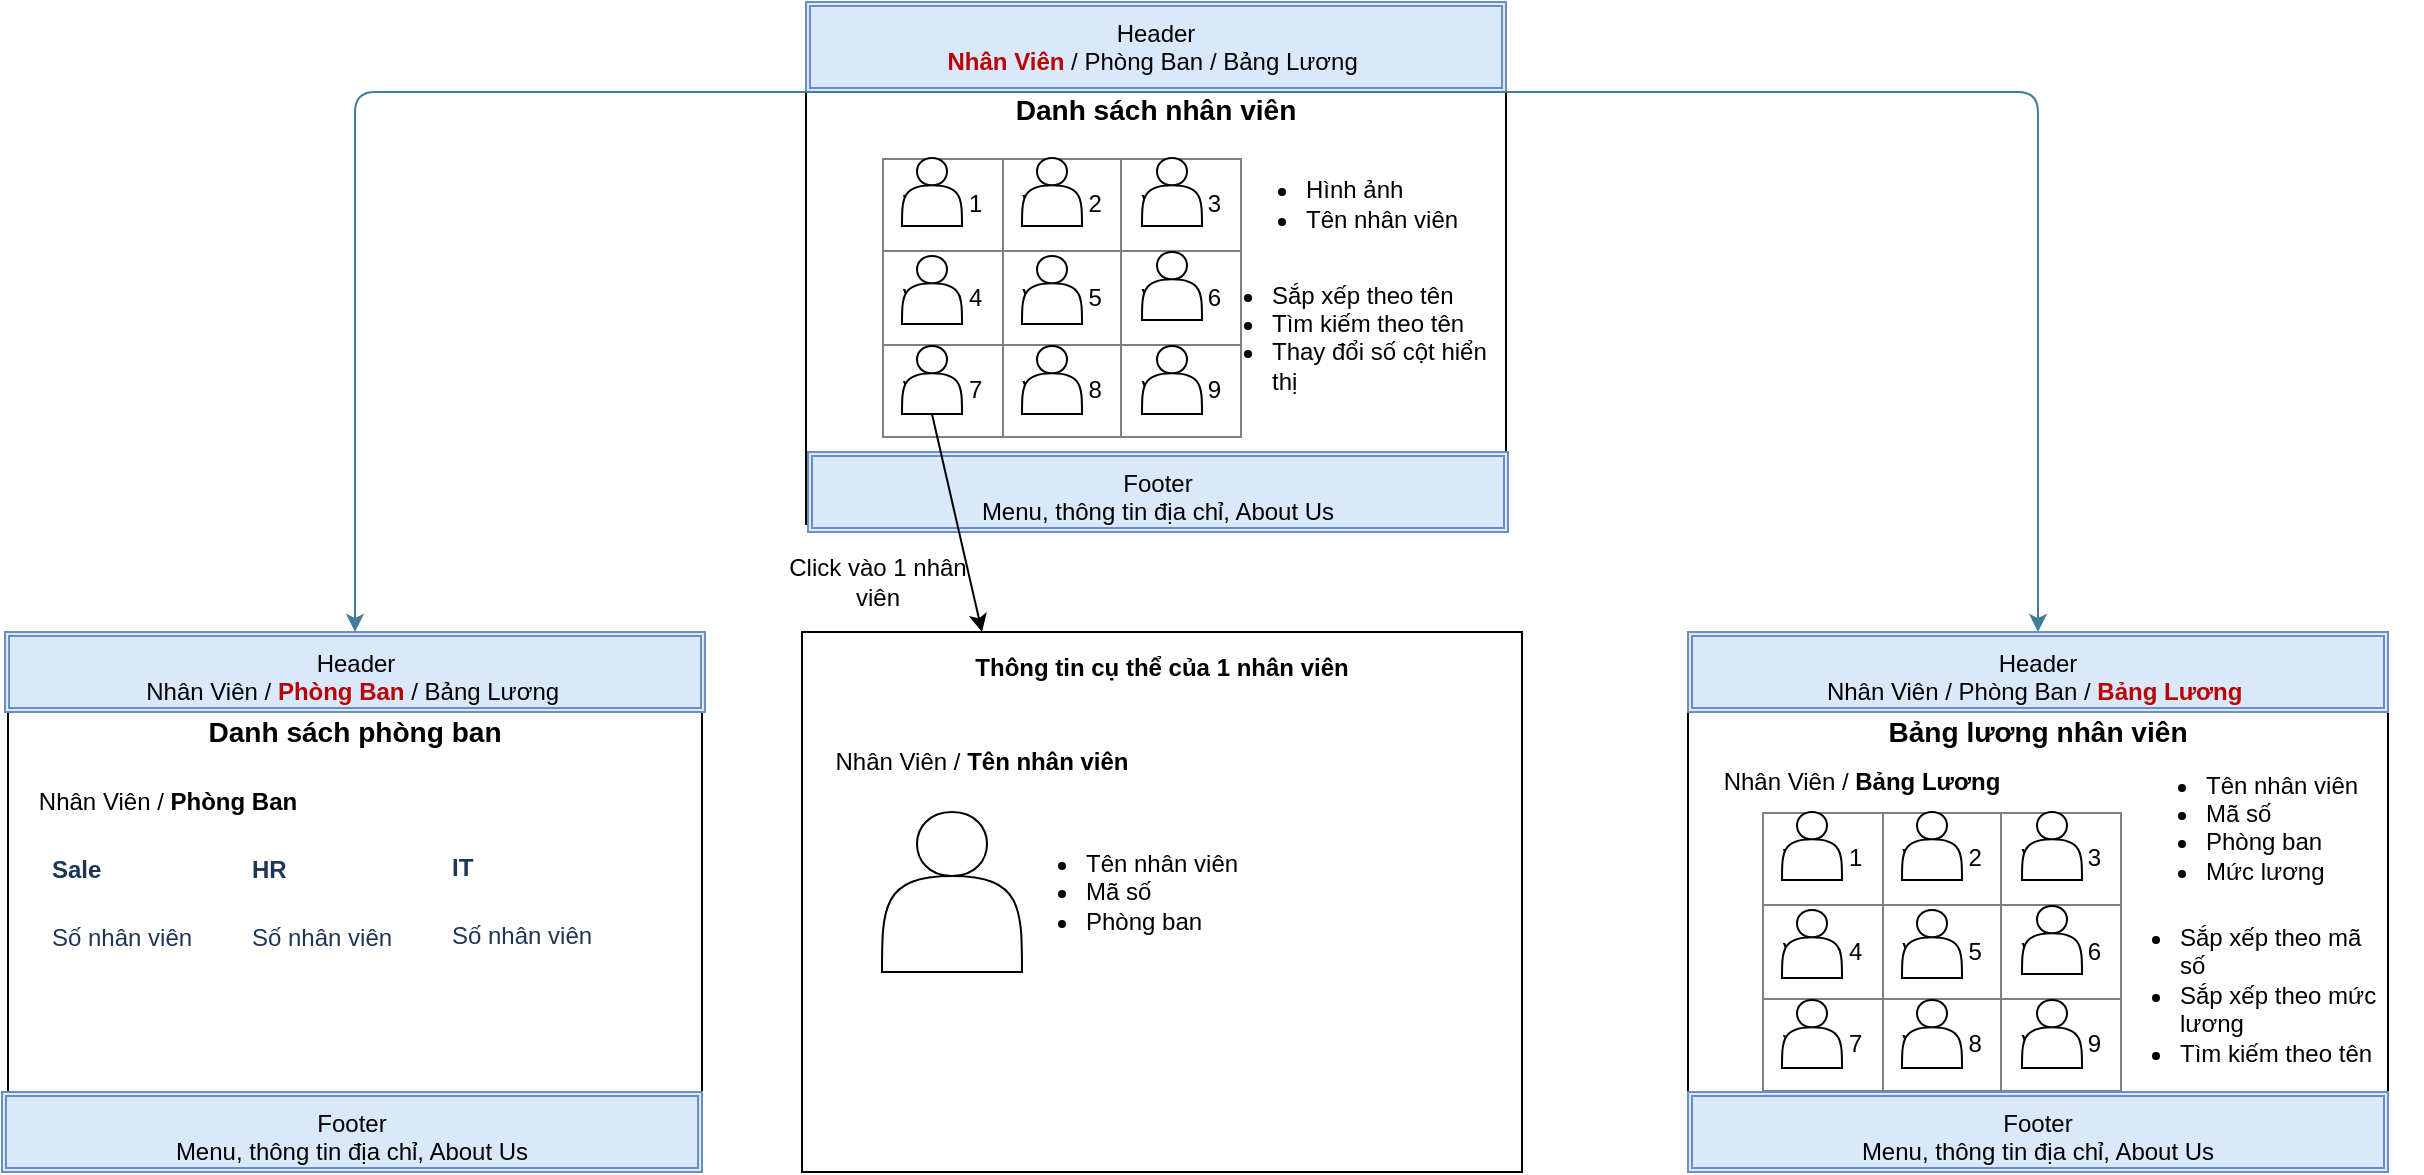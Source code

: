 <mxfile version="16.5.6" type="github">
  <diagram id="pb4SdE6-r2ZsqCLpavfr" name="Page-1">
    <mxGraphModel dx="1865" dy="547" grid="1" gridSize="10" guides="1" tooltips="1" connect="1" arrows="1" fold="1" page="1" pageScale="1" pageWidth="827" pageHeight="1169" math="0" shadow="0">
      <root>
        <mxCell id="0" />
        <mxCell id="1" parent="0" />
        <mxCell id="zKxOlCtOejwHsQ1bgcev-1" value="&lt;h3&gt;Danh sách nhân viên&lt;/h3&gt;" style="whiteSpace=wrap;html=1;align=center;spacingTop=24;horizontal=1;verticalAlign=top;labelPosition=center;verticalLabelPosition=middle;" parent="1" vertex="1">
          <mxGeometry x="2" y="16" width="350" height="260" as="geometry" />
        </mxCell>
        <mxCell id="KNncjrBmfiQTa96TtwuM-1" value="&lt;h3&gt;Danh sách phòng ban&lt;/h3&gt;" style="whiteSpace=wrap;html=1;verticalAlign=top;spacingTop=21;" parent="1" vertex="1">
          <mxGeometry x="-397" y="330" width="347" height="270" as="geometry" />
        </mxCell>
        <mxCell id="KNncjrBmfiQTa96TtwuM-2" value="&lt;h3&gt;Bảng lương nhân viên&lt;/h3&gt;" style="whiteSpace=wrap;html=1;verticalAlign=top;spacingTop=21;" parent="1" vertex="1">
          <mxGeometry x="443" y="330" width="350" height="270" as="geometry" />
        </mxCell>
        <mxCell id="KNncjrBmfiQTa96TtwuM-4" value="&lt;h4&gt;Thông tin cụ thể của 1 nhân viên&lt;/h4&gt;" style="whiteSpace=wrap;html=1;verticalAlign=top;spacingTop=-12;" parent="1" vertex="1">
          <mxGeometry y="330" width="360" height="270" as="geometry" />
        </mxCell>
        <mxCell id="KNncjrBmfiQTa96TtwuM-6" value="&lt;ul&gt;&lt;li&gt;Hình ảnh&lt;/li&gt;&lt;li&gt;Tên nhân viên&lt;/li&gt;&lt;/ul&gt;" style="text;strokeColor=none;fillColor=none;html=1;whiteSpace=wrap;verticalAlign=middle;overflow=hidden;" parent="1" vertex="1">
          <mxGeometry x="210" y="76" width="150" height="80" as="geometry" />
        </mxCell>
        <mxCell id="KNncjrBmfiQTa96TtwuM-7" value="Footer&lt;br&gt;Menu, thông tin địa chỉ, About Us" style="shape=ext;double=1;rounded=0;whiteSpace=wrap;html=1;verticalAlign=top;labelBackgroundColor=none;fillColor=#dae8fc;strokeColor=#6c8ebf;" parent="1" vertex="1">
          <mxGeometry x="3" y="240" width="350" height="40" as="geometry" />
        </mxCell>
        <mxCell id="KNncjrBmfiQTa96TtwuM-9" value="Click vào 1 nhân viên" style="text;html=1;strokeColor=none;fillColor=none;align=center;verticalAlign=middle;whiteSpace=wrap;rounded=0;labelBackgroundColor=none;" parent="1" vertex="1">
          <mxGeometry x="-10" y="290" width="96" height="30" as="geometry" />
        </mxCell>
        <mxCell id="KNncjrBmfiQTa96TtwuM-10" value="Header&lt;br&gt;&lt;b&gt;&lt;font color=&quot;rgba(0, 0, 0, 0)&quot;&gt;Nhân Viên&lt;/font&gt;&lt;/b&gt; / Phòng Ban / Bảng Lương&amp;nbsp;" style="shape=ext;double=1;rounded=0;whiteSpace=wrap;html=1;verticalAlign=top;labelBackgroundColor=none;fillColor=#dae8fc;strokeColor=#6c8ebf;" parent="1" vertex="1">
          <mxGeometry x="2" y="15" width="350" height="45" as="geometry" />
        </mxCell>
        <mxCell id="KNncjrBmfiQTa96TtwuM-11" value="" style="shape=actor;whiteSpace=wrap;html=1;labelBackgroundColor=none;" parent="1" vertex="1">
          <mxGeometry x="40" y="420" width="70" height="80" as="geometry" />
        </mxCell>
        <mxCell id="KNncjrBmfiQTa96TtwuM-22" value="&lt;ul&gt;&lt;li&gt;Tên nhân viên&lt;/li&gt;&lt;li&gt;Mã số&lt;/li&gt;&lt;li&gt;Phòng ban&lt;/li&gt;&lt;/ul&gt;" style="text;strokeColor=none;fillColor=none;html=1;whiteSpace=wrap;verticalAlign=middle;overflow=hidden;" parent="1" vertex="1">
          <mxGeometry x="100" y="420" width="150" height="80" as="geometry" />
        </mxCell>
        <mxCell id="KNncjrBmfiQTa96TtwuM-27" value="" style="group" parent="1" vertex="1" connectable="0">
          <mxGeometry x="40" y="93" width="180" height="140" as="geometry" />
        </mxCell>
        <mxCell id="KNncjrBmfiQTa96TtwuM-8" value="&lt;table border=&quot;1&quot; width=&quot;100%&quot; height=&quot;100%&quot; style=&quot;width:100%;height:100%;border-collapse:collapse;&quot;&gt;&lt;tr&gt;&lt;td align=&quot;center&quot;&gt;Value 1&lt;/td&gt;&lt;td align=&quot;center&quot;&gt;Value 2&lt;/td&gt;&lt;td align=&quot;center&quot;&gt;Value 3&lt;/td&gt;&lt;/tr&gt;&lt;tr&gt;&lt;td align=&quot;center&quot;&gt;Value 4&lt;/td&gt;&lt;td align=&quot;center&quot;&gt;Value 5&lt;/td&gt;&lt;td align=&quot;center&quot;&gt;Value 6&lt;/td&gt;&lt;/tr&gt;&lt;tr&gt;&lt;td align=&quot;center&quot;&gt;Value 7&lt;/td&gt;&lt;td align=&quot;center&quot;&gt;Value 8&lt;/td&gt;&lt;td align=&quot;center&quot;&gt;Value 9&lt;/td&gt;&lt;/tr&gt;&lt;/table&gt;" style="text;html=1;strokeColor=none;fillColor=none;overflow=fill;labelBackgroundColor=none;" parent="KNncjrBmfiQTa96TtwuM-27" vertex="1">
          <mxGeometry width="180" height="140" as="geometry" />
        </mxCell>
        <mxCell id="KNncjrBmfiQTa96TtwuM-12" value="" style="shape=actor;whiteSpace=wrap;html=1;labelBackgroundColor=none;" parent="KNncjrBmfiQTa96TtwuM-27" vertex="1">
          <mxGeometry x="10" width="30" height="34" as="geometry" />
        </mxCell>
        <mxCell id="KNncjrBmfiQTa96TtwuM-13" value="" style="shape=actor;whiteSpace=wrap;html=1;labelBackgroundColor=none;" parent="KNncjrBmfiQTa96TtwuM-27" vertex="1">
          <mxGeometry x="70" width="30" height="34" as="geometry" />
        </mxCell>
        <mxCell id="KNncjrBmfiQTa96TtwuM-14" value="" style="shape=actor;whiteSpace=wrap;html=1;labelBackgroundColor=none;" parent="KNncjrBmfiQTa96TtwuM-27" vertex="1">
          <mxGeometry x="130" width="30" height="34" as="geometry" />
        </mxCell>
        <mxCell id="KNncjrBmfiQTa96TtwuM-15" value="" style="shape=actor;whiteSpace=wrap;html=1;labelBackgroundColor=none;" parent="KNncjrBmfiQTa96TtwuM-27" vertex="1">
          <mxGeometry x="10" y="49" width="30" height="34" as="geometry" />
        </mxCell>
        <mxCell id="KNncjrBmfiQTa96TtwuM-16" value="" style="shape=actor;whiteSpace=wrap;html=1;labelBackgroundColor=none;" parent="KNncjrBmfiQTa96TtwuM-27" vertex="1">
          <mxGeometry x="70" y="49" width="30" height="34" as="geometry" />
        </mxCell>
        <mxCell id="KNncjrBmfiQTa96TtwuM-17" value="" style="shape=actor;whiteSpace=wrap;html=1;labelBackgroundColor=none;" parent="KNncjrBmfiQTa96TtwuM-27" vertex="1">
          <mxGeometry x="10" y="94" width="30" height="34" as="geometry" />
        </mxCell>
        <mxCell id="KNncjrBmfiQTa96TtwuM-18" value="" style="shape=actor;whiteSpace=wrap;html=1;labelBackgroundColor=none;" parent="KNncjrBmfiQTa96TtwuM-27" vertex="1">
          <mxGeometry x="70" y="94" width="30" height="34" as="geometry" />
        </mxCell>
        <mxCell id="KNncjrBmfiQTa96TtwuM-19" value="" style="shape=actor;whiteSpace=wrap;html=1;labelBackgroundColor=none;" parent="KNncjrBmfiQTa96TtwuM-27" vertex="1">
          <mxGeometry x="130" y="94" width="30" height="34" as="geometry" />
        </mxCell>
        <mxCell id="KNncjrBmfiQTa96TtwuM-20" value="" style="shape=actor;whiteSpace=wrap;html=1;labelBackgroundColor=none;" parent="KNncjrBmfiQTa96TtwuM-27" vertex="1">
          <mxGeometry x="130" y="47" width="30" height="34" as="geometry" />
        </mxCell>
        <mxCell id="KNncjrBmfiQTa96TtwuM-39" value="&lt;ul&gt;&lt;li&gt;Tên nhân viên&lt;/li&gt;&lt;li&gt;Mã số&lt;/li&gt;&lt;li&gt;Phòng ban&lt;/li&gt;&lt;li&gt;Mức lương&lt;/li&gt;&lt;/ul&gt;" style="text;strokeColor=none;fillColor=none;html=1;whiteSpace=wrap;verticalAlign=middle;overflow=hidden;" parent="1" vertex="1">
          <mxGeometry x="660" y="385" width="150" height="80" as="geometry" />
        </mxCell>
        <mxCell id="KNncjrBmfiQTa96TtwuM-40" value="&lt;ul&gt;&lt;li&gt;Sắp xếp theo tên&lt;/li&gt;&lt;li&gt;Tìm kiếm theo tên&lt;/li&gt;&lt;li&gt;Thay đổi số cột hiển thị&lt;/li&gt;&lt;/ul&gt;" style="text;strokeColor=none;fillColor=none;html=1;whiteSpace=wrap;verticalAlign=middle;overflow=hidden;" parent="1" vertex="1">
          <mxGeometry x="193" y="140" width="157" height="80" as="geometry" />
        </mxCell>
        <mxCell id="KNncjrBmfiQTa96TtwuM-41" value="&lt;ul&gt;&lt;li&gt;Sắp xếp theo mã số&amp;nbsp;&lt;/li&gt;&lt;li&gt;Sắp xếp theo mức lương&lt;/li&gt;&lt;li&gt;Tìm kiếm theo tên&lt;/li&gt;&lt;/ul&gt;" style="text;strokeColor=none;fillColor=none;html=1;whiteSpace=wrap;verticalAlign=middle;overflow=hidden;" parent="1" vertex="1">
          <mxGeometry x="647" y="461" width="150" height="89" as="geometry" />
        </mxCell>
        <mxCell id="QxCAGFQHH0MZ8qj6OE2_-1" value="" style="endArrow=classic;html=1;rounded=0;exitX=0.5;exitY=1;exitDx=0;exitDy=0;entryX=0.25;entryY=0;entryDx=0;entryDy=0;" edge="1" parent="1" source="KNncjrBmfiQTa96TtwuM-17" target="KNncjrBmfiQTa96TtwuM-4">
          <mxGeometry width="50" height="50" relative="1" as="geometry">
            <mxPoint x="400" y="310" as="sourcePoint" />
            <mxPoint x="490" y="330" as="targetPoint" />
          </mxGeometry>
        </mxCell>
        <mxCell id="QxCAGFQHH0MZ8qj6OE2_-5" value="Header&lt;br&gt;Nhân Viên / Phòng Ban / &lt;b&gt;&lt;font color=&quot;rgba(0, 0, 0, 0)&quot;&gt;Bảng Lương&lt;/font&gt;&lt;/b&gt;&amp;nbsp;" style="shape=ext;double=1;rounded=0;whiteSpace=wrap;html=1;verticalAlign=top;labelBackgroundColor=none;fillColor=#dae8fc;strokeColor=#6c8ebf;" vertex="1" parent="1">
          <mxGeometry x="443" y="330" width="350" height="40" as="geometry" />
        </mxCell>
        <mxCell id="QxCAGFQHH0MZ8qj6OE2_-6" value="Header&lt;br&gt;Nhân Viên / &lt;b&gt;&lt;font color=&quot;rgba(0, 0, 0, 0)&quot;&gt;Phòng Ban&lt;/font&gt;&lt;/b&gt; / Bảng Lương&amp;nbsp;" style="shape=ext;double=1;rounded=0;whiteSpace=wrap;html=1;verticalAlign=top;labelBackgroundColor=none;fillColor=#dae8fc;strokeColor=#6c8ebf;" vertex="1" parent="1">
          <mxGeometry x="-398.5" y="330" width="350" height="40" as="geometry" />
        </mxCell>
        <mxCell id="QxCAGFQHH0MZ8qj6OE2_-10" value="Nhân Viên / &lt;b&gt;Tên nhân viên&lt;/b&gt;" style="text;html=1;strokeColor=none;fillColor=none;align=center;verticalAlign=middle;whiteSpace=wrap;rounded=0;fontColor=#000000;" vertex="1" parent="1">
          <mxGeometry x="10" y="380" width="160" height="30" as="geometry" />
        </mxCell>
        <mxCell id="QxCAGFQHH0MZ8qj6OE2_-11" value="" style="group" vertex="1" connectable="0" parent="1">
          <mxGeometry x="480" y="420" width="180" height="140" as="geometry" />
        </mxCell>
        <mxCell id="QxCAGFQHH0MZ8qj6OE2_-12" value="&lt;table border=&quot;1&quot; width=&quot;100%&quot; height=&quot;100%&quot; style=&quot;width:100%;height:100%;border-collapse:collapse;&quot;&gt;&lt;tr&gt;&lt;td align=&quot;center&quot;&gt;Value 1&lt;/td&gt;&lt;td align=&quot;center&quot;&gt;Value 2&lt;/td&gt;&lt;td align=&quot;center&quot;&gt;Value 3&lt;/td&gt;&lt;/tr&gt;&lt;tr&gt;&lt;td align=&quot;center&quot;&gt;Value 4&lt;/td&gt;&lt;td align=&quot;center&quot;&gt;Value 5&lt;/td&gt;&lt;td align=&quot;center&quot;&gt;Value 6&lt;/td&gt;&lt;/tr&gt;&lt;tr&gt;&lt;td align=&quot;center&quot;&gt;Value 7&lt;/td&gt;&lt;td align=&quot;center&quot;&gt;Value 8&lt;/td&gt;&lt;td align=&quot;center&quot;&gt;Value 9&lt;/td&gt;&lt;/tr&gt;&lt;/table&gt;" style="text;html=1;strokeColor=none;fillColor=none;overflow=fill;labelBackgroundColor=none;" vertex="1" parent="QxCAGFQHH0MZ8qj6OE2_-11">
          <mxGeometry width="180" height="140" as="geometry" />
        </mxCell>
        <mxCell id="QxCAGFQHH0MZ8qj6OE2_-13" value="" style="shape=actor;whiteSpace=wrap;html=1;labelBackgroundColor=none;" vertex="1" parent="QxCAGFQHH0MZ8qj6OE2_-11">
          <mxGeometry x="10" width="30" height="34" as="geometry" />
        </mxCell>
        <mxCell id="QxCAGFQHH0MZ8qj6OE2_-14" value="" style="shape=actor;whiteSpace=wrap;html=1;labelBackgroundColor=none;" vertex="1" parent="QxCAGFQHH0MZ8qj6OE2_-11">
          <mxGeometry x="70" width="30" height="34" as="geometry" />
        </mxCell>
        <mxCell id="QxCAGFQHH0MZ8qj6OE2_-15" value="" style="shape=actor;whiteSpace=wrap;html=1;labelBackgroundColor=none;" vertex="1" parent="QxCAGFQHH0MZ8qj6OE2_-11">
          <mxGeometry x="130" width="30" height="34" as="geometry" />
        </mxCell>
        <mxCell id="QxCAGFQHH0MZ8qj6OE2_-16" value="" style="shape=actor;whiteSpace=wrap;html=1;labelBackgroundColor=none;" vertex="1" parent="QxCAGFQHH0MZ8qj6OE2_-11">
          <mxGeometry x="10" y="49" width="30" height="34" as="geometry" />
        </mxCell>
        <mxCell id="QxCAGFQHH0MZ8qj6OE2_-17" value="" style="shape=actor;whiteSpace=wrap;html=1;labelBackgroundColor=none;" vertex="1" parent="QxCAGFQHH0MZ8qj6OE2_-11">
          <mxGeometry x="70" y="49" width="30" height="34" as="geometry" />
        </mxCell>
        <mxCell id="QxCAGFQHH0MZ8qj6OE2_-18" value="" style="shape=actor;whiteSpace=wrap;html=1;labelBackgroundColor=none;" vertex="1" parent="QxCAGFQHH0MZ8qj6OE2_-11">
          <mxGeometry x="10" y="94" width="30" height="34" as="geometry" />
        </mxCell>
        <mxCell id="QxCAGFQHH0MZ8qj6OE2_-19" value="" style="shape=actor;whiteSpace=wrap;html=1;labelBackgroundColor=none;" vertex="1" parent="QxCAGFQHH0MZ8qj6OE2_-11">
          <mxGeometry x="70" y="94" width="30" height="34" as="geometry" />
        </mxCell>
        <mxCell id="QxCAGFQHH0MZ8qj6OE2_-20" value="" style="shape=actor;whiteSpace=wrap;html=1;labelBackgroundColor=none;" vertex="1" parent="QxCAGFQHH0MZ8qj6OE2_-11">
          <mxGeometry x="130" y="94" width="30" height="34" as="geometry" />
        </mxCell>
        <mxCell id="QxCAGFQHH0MZ8qj6OE2_-21" value="" style="shape=actor;whiteSpace=wrap;html=1;labelBackgroundColor=none;" vertex="1" parent="QxCAGFQHH0MZ8qj6OE2_-11">
          <mxGeometry x="130" y="47" width="30" height="34" as="geometry" />
        </mxCell>
        <mxCell id="QxCAGFQHH0MZ8qj6OE2_-22" value="Nhân Viên / &lt;b&gt;Bảng Lương&lt;/b&gt;" style="text;html=1;strokeColor=none;fillColor=none;align=center;verticalAlign=middle;whiteSpace=wrap;rounded=0;fontColor=#000000;" vertex="1" parent="1">
          <mxGeometry x="450" y="390" width="160" height="30" as="geometry" />
        </mxCell>
        <mxCell id="QxCAGFQHH0MZ8qj6OE2_-23" value="Nhân Viên / &lt;b&gt;Phòng Ban&lt;/b&gt;" style="text;html=1;strokeColor=none;fillColor=none;align=center;verticalAlign=middle;whiteSpace=wrap;rounded=0;fontColor=#000000;" vertex="1" parent="1">
          <mxGeometry x="-397" y="400" width="160" height="30" as="geometry" />
        </mxCell>
        <mxCell id="QxCAGFQHH0MZ8qj6OE2_-24" value="Footer&lt;br&gt;Menu, thông tin địa chỉ, About Us" style="shape=ext;double=1;rounded=0;whiteSpace=wrap;html=1;verticalAlign=top;labelBackgroundColor=none;fillColor=#dae8fc;strokeColor=#6c8ebf;" vertex="1" parent="1">
          <mxGeometry x="443" y="560" width="350" height="40" as="geometry" />
        </mxCell>
        <mxCell id="QxCAGFQHH0MZ8qj6OE2_-25" value="Footer&lt;br&gt;Menu, thông tin địa chỉ, About Us" style="shape=ext;double=1;rounded=0;whiteSpace=wrap;html=1;verticalAlign=top;labelBackgroundColor=none;fillColor=#dae8fc;strokeColor=#6c8ebf;" vertex="1" parent="1">
          <mxGeometry x="-400" y="560" width="350" height="40" as="geometry" />
        </mxCell>
        <mxCell id="QxCAGFQHH0MZ8qj6OE2_-29" value="" style="endArrow=classic;html=1;rounded=1;sketch=0;fontColor=#1D3557;strokeColor=#457B9D;fillColor=#A8DADC;entryX=0.5;entryY=0;entryDx=0;entryDy=0;edgeStyle=orthogonalEdgeStyle;exitX=0.5;exitY=1;exitDx=0;exitDy=0;" edge="1" parent="1" source="KNncjrBmfiQTa96TtwuM-10" target="QxCAGFQHH0MZ8qj6OE2_-6">
          <mxGeometry width="50" height="50" relative="1" as="geometry">
            <mxPoint x="-130" y="40" as="sourcePoint" />
            <mxPoint x="-80" y="190" as="targetPoint" />
            <Array as="points">
              <mxPoint x="-223" y="60" />
            </Array>
          </mxGeometry>
        </mxCell>
        <mxCell id="QxCAGFQHH0MZ8qj6OE2_-31" value="" style="endArrow=classic;html=1;rounded=1;sketch=0;fontColor=#1D3557;strokeColor=#457B9D;fillColor=#A8DADC;edgeStyle=orthogonalEdgeStyle;exitX=0.5;exitY=1;exitDx=0;exitDy=0;" edge="1" parent="1" source="KNncjrBmfiQTa96TtwuM-10" target="QxCAGFQHH0MZ8qj6OE2_-5">
          <mxGeometry width="50" height="50" relative="1" as="geometry">
            <mxPoint x="177" y="60" as="sourcePoint" />
            <mxPoint x="540" y="300" as="targetPoint" />
            <Array as="points">
              <mxPoint x="618" y="60" />
            </Array>
          </mxGeometry>
        </mxCell>
        <mxCell id="QxCAGFQHH0MZ8qj6OE2_-32" value="&lt;h1&gt;&lt;font style=&quot;font-size: 12px&quot;&gt;Sale&lt;/font&gt;&lt;/h1&gt;&lt;p&gt;Số nhân viên&lt;/p&gt;" style="text;html=1;strokeColor=none;fillColor=none;spacing=5;spacingTop=-20;whiteSpace=wrap;overflow=hidden;rounded=0;sketch=0;fontColor=#1D3557;" vertex="1" parent="1">
          <mxGeometry x="-380" y="425" width="90" height="70" as="geometry" />
        </mxCell>
        <mxCell id="QxCAGFQHH0MZ8qj6OE2_-33" value="&lt;h1&gt;&lt;span style=&quot;font-size: 12px&quot;&gt;HR&lt;/span&gt;&lt;/h1&gt;&lt;p&gt;Số nhân viên&lt;/p&gt;" style="text;html=1;strokeColor=none;fillColor=none;spacing=5;spacingTop=-20;whiteSpace=wrap;overflow=hidden;rounded=0;sketch=0;fontColor=#1D3557;" vertex="1" parent="1">
          <mxGeometry x="-280" y="425" width="90" height="70" as="geometry" />
        </mxCell>
        <mxCell id="QxCAGFQHH0MZ8qj6OE2_-34" value="&lt;h1&gt;&lt;span style=&quot;font-size: 12px&quot;&gt;IT&lt;/span&gt;&lt;/h1&gt;&lt;p&gt;Số nhân viên&lt;/p&gt;" style="text;html=1;strokeColor=none;fillColor=none;spacing=5;spacingTop=-20;whiteSpace=wrap;overflow=hidden;rounded=0;sketch=0;fontColor=#1D3557;" vertex="1" parent="1">
          <mxGeometry x="-180" y="424" width="90" height="70" as="geometry" />
        </mxCell>
      </root>
    </mxGraphModel>
  </diagram>
</mxfile>
